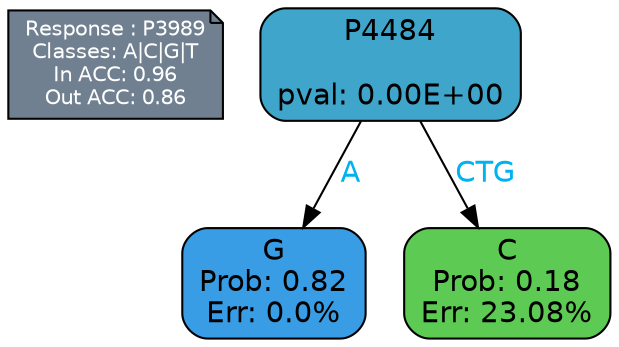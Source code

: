 digraph Tree {
node [shape=box, style="filled, rounded", color="black", fontname=helvetica] ;
graph [ranksep=equally, splines=polylines, bgcolor=transparent, dpi=600] ;
edge [fontname=helvetica] ;
LEGEND [label="Response : P3989
Classes: A|C|G|T
In ACC: 0.96
Out ACC: 0.86
",shape=note,align=left,style=filled,fillcolor="slategray",fontcolor="white",fontsize=10];1 [label="P4484

pval: 0.00E+00", fillcolor="#3fa5ca"] ;
2 [label="G
Prob: 0.82
Err: 0.0%", fillcolor="#399de5"] ;
3 [label="C
Prob: 0.18
Err: 23.08%", fillcolor="#5dca53"] ;
1 -> 2 [label="A",fontcolor=deepskyblue2] ;
1 -> 3 [label="CTG",fontcolor=deepskyblue2] ;
{rank = same; 2;3;}{rank = same; LEGEND;1;}}